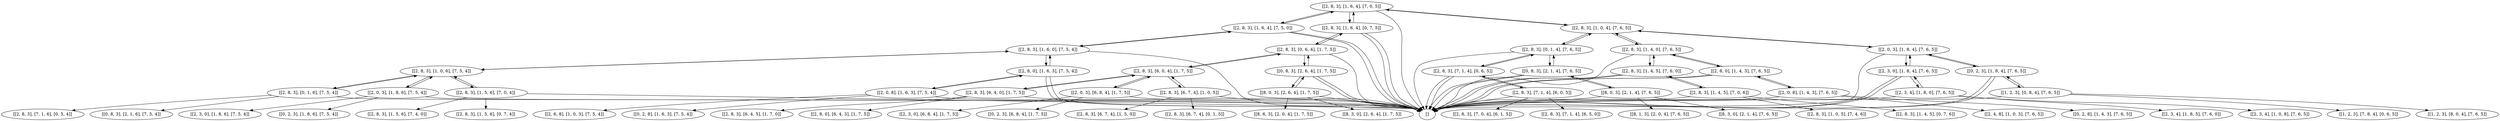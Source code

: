 digraph tree {
    "[[2, 8, 3], [1, 6, 4], [7, 0, 5]]";
    "[[2, 8, 3], [1, 6, 4], [0, 7, 5]]";
    "[]";
    "[[2, 8, 3], [1, 6, 4], [7, 0, 5]]";
    "[[2, 8, 3], [0, 6, 4], [1, 7, 5]]";
    "[]";
    "[[2, 8, 3], [6, 0, 4], [1, 7, 5]]";
    "[[2, 8, 3], [0, 6, 4], [1, 7, 5]]";
    "[[2, 8, 3], [6, 4, 0], [1, 7, 5]]";
    "[[2, 8, 3], [6, 0, 4], [1, 7, 5]]";
    "[]";
    "[[2, 8, 0], [6, 4, 3], [1, 7, 5]]";
    "[[2, 8, 3], [6, 4, 5], [1, 7, 0]]";
    "[[2, 0, 3], [6, 8, 4], [1, 7, 5]]";
    "[[0, 2, 3], [6, 8, 4], [1, 7, 5]]";
    "[[2, 3, 0], [6, 8, 4], [1, 7, 5]]";
    "[]";
    "[[2, 8, 3], [6, 0, 4], [1, 7, 5]]";
    "[[2, 8, 3], [6, 7, 4], [1, 0, 5]]";
    "[[2, 8, 3], [6, 7, 4], [0, 1, 5]]";
    "[[2, 8, 3], [6, 7, 4], [1, 5, 0]]";
    "[[2, 8, 3], [6, 0, 4], [1, 7, 5]]";
    "[]";
    "[[0, 8, 3], [2, 6, 4], [1, 7, 5]]";
    "[]";
    "[[8, 0, 3], [2, 6, 4], [1, 7, 5]]";
    "[[0, 8, 3], [2, 6, 4], [1, 7, 5]]";
    "[[8, 3, 0], [2, 6, 4], [1, 7, 5]]";
    "[]";
    "[[8, 6, 3], [2, 0, 4], [1, 7, 5]]";
    "[]";
    "[[2, 8, 3], [0, 6, 4], [1, 7, 5]]";
    "[[2, 8, 3], [1, 6, 4], [0, 7, 5]]";
    "[]";
    "[[2, 8, 3], [1, 6, 4], [7, 5, 0]]";
    "[[2, 8, 3], [1, 6, 4], [7, 0, 5]]";
    "[]";
    "[[2, 8, 3], [1, 6, 0], [7, 5, 4]]";
    "[[2, 8, 3], [1, 0, 6], [7, 5, 4]]";
    "[[2, 8, 3], [0, 1, 6], [7, 5, 4]]";
    "[]";
    "[[2, 8, 3], [1, 0, 6], [7, 5, 4]]";
    "[[0, 8, 3], [2, 1, 6], [7, 5, 4]]";
    "[[2, 8, 3], [7, 1, 6], [0, 5, 4]]";
    "[[2, 8, 3], [1, 6, 0], [7, 5, 4]]";
    "[[2, 0, 3], [1, 8, 6], [7, 5, 4]]";
    "[[0, 2, 3], [1, 8, 6], [7, 5, 4]]";
    "[[2, 3, 0], [1, 8, 6], [7, 5, 4]]";
    "[]";
    "[[2, 8, 3], [1, 0, 6], [7, 5, 4]]";
    "[[2, 8, 3], [1, 5, 6], [7, 0, 4]]";
    "[[2, 8, 3], [1, 5, 6], [0, 7, 4]]";
    "[[2, 8, 3], [1, 5, 6], [7, 4, 0]]";
    "[[2, 8, 3], [1, 0, 6], [7, 5, 4]]";
    "[]";
    "[]";
    "[[2, 8, 0], [1, 6, 3], [7, 5, 4]]";
    "[[2, 0, 8], [1, 6, 3], [7, 5, 4]]";
    "[[0, 2, 8], [1, 6, 3], [7, 5, 4]]";
    "[[2, 8, 0], [1, 6, 3], [7, 5, 4]]";
    "[]";
    "[[2, 6, 8], [1, 0, 3], [7, 5, 4]]";
    "[]";
    "[]";
    "[[2, 8, 3], [1, 6, 0], [7, 5, 4]]";
    "[[2, 8, 3], [1, 6, 4], [7, 5, 0]]";
    "[]";
    "[[2, 8, 3], [1, 0, 4], [7, 6, 5]]";
    "[[2, 8, 3], [0, 1, 4], [7, 6, 5]]";
    "[]";
    "[[2, 8, 3], [1, 0, 4], [7, 6, 5]]";
    "[[0, 8, 3], [2, 1, 4], [7, 6, 5]]";
    "[]";
    "[[8, 0, 3], [2, 1, 4], [7, 6, 5]]";
    "[[0, 8, 3], [2, 1, 4], [7, 6, 5]]";
    "[[8, 3, 0], [2, 1, 4], [7, 6, 5]]";
    "[]";
    "[[8, 1, 3], [2, 0, 4], [7, 6, 5]]";
    "[]";
    "[[2, 8, 3], [0, 1, 4], [7, 6, 5]]";
    "[[2, 8, 3], [7, 1, 4], [0, 6, 5]]";
    "[]";
    "[[2, 8, 3], [7, 1, 4], [6, 0, 5]]";
    "[[2, 8, 3], [7, 1, 4], [0, 6, 5]]";
    "[[2, 8, 3], [7, 1, 4], [6, 5, 0]]";
    "[[2, 8, 3], [7, 0, 4], [6, 1, 5]]";
    "[]";
    "[[2, 8, 3], [0, 1, 4], [7, 6, 5]]";
    "[]";
    "[[2, 8, 3], [1, 4, 0], [7, 6, 5]]";
    "[[2, 8, 3], [1, 0, 4], [7, 6, 5]]";
    "[]";
    "[[2, 8, 0], [1, 4, 3], [7, 6, 5]]";
    "[[2, 0, 8], [1, 4, 3], [7, 6, 5]]";
    "[[0, 2, 8], [1, 4, 3], [7, 6, 5]]";
    "[[2, 8, 0], [1, 4, 3], [7, 6, 5]]";
    "[]";
    "[[2, 4, 8], [1, 0, 3], [7, 6, 5]]";
    "[]";
    "[]";
    "[[2, 8, 3], [1, 4, 0], [7, 6, 5]]";
    "[[2, 8, 3], [1, 4, 5], [7, 6, 0]]";
    "[[2, 8, 3], [1, 4, 5], [7, 0, 6]]";
    "[[2, 8, 3], [1, 4, 5], [0, 7, 6]]";
    "[[2, 8, 3], [1, 4, 5], [7, 6, 0]]";
    "[[2, 8, 3], [1, 0, 5], [7, 4, 6]]";
    "[]";
    "[]";
    "[[2, 8, 3], [1, 4, 0], [7, 6, 5]]";
    "[]";
    "[[2, 0, 3], [1, 8, 4], [7, 6, 5]]";
    "[[0, 2, 3], [1, 8, 4], [7, 6, 5]]";
    "[]";
    "[[2, 0, 3], [1, 8, 4], [7, 6, 5]]";
    "[]";
    "[[1, 2, 3], [0, 8, 4], [7, 6, 5]]";
    "[]";
    "[[1, 2, 3], [8, 0, 4], [7, 6, 5]]";
    "[[0, 2, 3], [1, 8, 4], [7, 6, 5]]";
    "[[1, 2, 3], [7, 8, 4], [0, 6, 5]]";
    "[[2, 3, 0], [1, 8, 4], [7, 6, 5]]";
    "[[2, 0, 3], [1, 8, 4], [7, 6, 5]]";
    "[]";
    "[]";
    "[[2, 3, 4], [1, 8, 0], [7, 6, 5]]";
    "[[2, 3, 4], [1, 0, 8], [7, 6, 5]]";
    "[]";
    "[[2, 3, 0], [1, 8, 4], [7, 6, 5]]";
    "[[2, 3, 4], [1, 8, 5], [7, 6, 0]]";
    "[]";
    "[[2, 8, 3], [1, 0, 4], [7, 6, 5]]";
    "[[2, 8, 3], [1, 6, 4], [7, 0, 5]]";
    "[]";
    "[[2, 8, 3], [1, 6, 4], [7, 0, 5]]" -> "[[2, 8, 3], [1, 6, 4], [0, 7, 5]]";
    "[[2, 8, 3], [1, 6, 4], [7, 0, 5]]" -> "[[2, 8, 3], [1, 6, 4], [7, 5, 0]]";
    "[[2, 8, 3], [1, 6, 4], [7, 0, 5]]" -> "[[2, 8, 3], [1, 0, 4], [7, 6, 5]]";
    "[[2, 8, 3], [1, 6, 4], [7, 0, 5]]" -> "[]";
    "[[2, 8, 3], [1, 6, 4], [0, 7, 5]]" -> "[]";
    "[[2, 8, 3], [1, 6, 4], [0, 7, 5]]" -> "[[2, 8, 3], [1, 6, 4], [7, 0, 5]]";
    "[[2, 8, 3], [1, 6, 4], [0, 7, 5]]" -> "[[2, 8, 3], [0, 6, 4], [1, 7, 5]]";
    "[[2, 8, 3], [1, 6, 4], [0, 7, 5]]" -> "[]";
    "[[2, 8, 3], [0, 6, 4], [1, 7, 5]]" -> "[]";
    "[[2, 8, 3], [0, 6, 4], [1, 7, 5]]" -> "[[2, 8, 3], [6, 0, 4], [1, 7, 5]]";
    "[[2, 8, 3], [0, 6, 4], [1, 7, 5]]" -> "[[0, 8, 3], [2, 6, 4], [1, 7, 5]]";
    "[[2, 8, 3], [0, 6, 4], [1, 7, 5]]" -> "[[2, 8, 3], [1, 6, 4], [0, 7, 5]]";
    "[[2, 8, 3], [6, 0, 4], [1, 7, 5]]" -> "[[2, 8, 3], [0, 6, 4], [1, 7, 5]]";
    "[[2, 8, 3], [6, 0, 4], [1, 7, 5]]" -> "[[2, 8, 3], [6, 4, 0], [1, 7, 5]]";
    "[[2, 8, 3], [6, 0, 4], [1, 7, 5]]" -> "[[2, 0, 3], [6, 8, 4], [1, 7, 5]]";
    "[[2, 8, 3], [6, 0, 4], [1, 7, 5]]" -> "[[2, 8, 3], [6, 7, 4], [1, 0, 5]]";
    "[[2, 8, 3], [6, 4, 0], [1, 7, 5]]" -> "[[2, 8, 3], [6, 0, 4], [1, 7, 5]]";
    "[[2, 8, 3], [6, 4, 0], [1, 7, 5]]" -> "[]";
    "[[2, 8, 3], [6, 4, 0], [1, 7, 5]]" -> "[[2, 8, 0], [6, 4, 3], [1, 7, 5]]";
    "[[2, 8, 3], [6, 4, 0], [1, 7, 5]]" -> "[[2, 8, 3], [6, 4, 5], [1, 7, 0]]";
    "[[2, 0, 3], [6, 8, 4], [1, 7, 5]]" -> "[[0, 2, 3], [6, 8, 4], [1, 7, 5]]";
    "[[2, 0, 3], [6, 8, 4], [1, 7, 5]]" -> "[[2, 3, 0], [6, 8, 4], [1, 7, 5]]";
    "[[2, 0, 3], [6, 8, 4], [1, 7, 5]]" -> "[]";
    "[[2, 0, 3], [6, 8, 4], [1, 7, 5]]" -> "[[2, 8, 3], [6, 0, 4], [1, 7, 5]]";
    "[[2, 8, 3], [6, 7, 4], [1, 0, 5]]" -> "[[2, 8, 3], [6, 7, 4], [0, 1, 5]]";
    "[[2, 8, 3], [6, 7, 4], [1, 0, 5]]" -> "[[2, 8, 3], [6, 7, 4], [1, 5, 0]]";
    "[[2, 8, 3], [6, 7, 4], [1, 0, 5]]" -> "[[2, 8, 3], [6, 0, 4], [1, 7, 5]]";
    "[[2, 8, 3], [6, 7, 4], [1, 0, 5]]" -> "[]";
    "[[0, 8, 3], [2, 6, 4], [1, 7, 5]]" -> "[]";
    "[[0, 8, 3], [2, 6, 4], [1, 7, 5]]" -> "[[8, 0, 3], [2, 6, 4], [1, 7, 5]]";
    "[[0, 8, 3], [2, 6, 4], [1, 7, 5]]" -> "[]";
    "[[0, 8, 3], [2, 6, 4], [1, 7, 5]]" -> "[[2, 8, 3], [0, 6, 4], [1, 7, 5]]";
    "[[8, 0, 3], [2, 6, 4], [1, 7, 5]]" -> "[[0, 8, 3], [2, 6, 4], [1, 7, 5]]";
    "[[8, 0, 3], [2, 6, 4], [1, 7, 5]]" -> "[[8, 3, 0], [2, 6, 4], [1, 7, 5]]";
    "[[8, 0, 3], [2, 6, 4], [1, 7, 5]]" -> "[]";
    "[[8, 0, 3], [2, 6, 4], [1, 7, 5]]" -> "[[8, 6, 3], [2, 0, 4], [1, 7, 5]]";
    "[[2, 8, 3], [1, 6, 4], [7, 5, 0]]" -> "[[2, 8, 3], [1, 6, 4], [7, 0, 5]]";
    "[[2, 8, 3], [1, 6, 4], [7, 5, 0]]" -> "[]";
    "[[2, 8, 3], [1, 6, 4], [7, 5, 0]]" -> "[[2, 8, 3], [1, 6, 0], [7, 5, 4]]";
    "[[2, 8, 3], [1, 6, 4], [7, 5, 0]]" -> "[]";
    "[[2, 8, 3], [1, 6, 0], [7, 5, 4]]" -> "[[2, 8, 3], [1, 0, 6], [7, 5, 4]]";
    "[[2, 8, 3], [1, 6, 0], [7, 5, 4]]" -> "[]";
    "[[2, 8, 3], [1, 6, 0], [7, 5, 4]]" -> "[[2, 8, 0], [1, 6, 3], [7, 5, 4]]";
    "[[2, 8, 3], [1, 6, 0], [7, 5, 4]]" -> "[[2, 8, 3], [1, 6, 4], [7, 5, 0]]";
    "[[2, 8, 3], [1, 0, 6], [7, 5, 4]]" -> "[[2, 8, 3], [0, 1, 6], [7, 5, 4]]";
    "[[2, 8, 3], [1, 0, 6], [7, 5, 4]]" -> "[[2, 8, 3], [1, 6, 0], [7, 5, 4]]";
    "[[2, 8, 3], [1, 0, 6], [7, 5, 4]]" -> "[[2, 0, 3], [1, 8, 6], [7, 5, 4]]";
    "[[2, 8, 3], [1, 0, 6], [7, 5, 4]]" -> "[[2, 8, 3], [1, 5, 6], [7, 0, 4]]";
    "[[2, 8, 3], [0, 1, 6], [7, 5, 4]]" -> "[]";
    "[[2, 8, 3], [0, 1, 6], [7, 5, 4]]" -> "[[2, 8, 3], [1, 0, 6], [7, 5, 4]]";
    "[[2, 8, 3], [0, 1, 6], [7, 5, 4]]" -> "[[0, 8, 3], [2, 1, 6], [7, 5, 4]]";
    "[[2, 8, 3], [0, 1, 6], [7, 5, 4]]" -> "[[2, 8, 3], [7, 1, 6], [0, 5, 4]]";
    "[[2, 0, 3], [1, 8, 6], [7, 5, 4]]" -> "[[0, 2, 3], [1, 8, 6], [7, 5, 4]]";
    "[[2, 0, 3], [1, 8, 6], [7, 5, 4]]" -> "[[2, 3, 0], [1, 8, 6], [7, 5, 4]]";
    "[[2, 0, 3], [1, 8, 6], [7, 5, 4]]" -> "[]";
    "[[2, 0, 3], [1, 8, 6], [7, 5, 4]]" -> "[[2, 8, 3], [1, 0, 6], [7, 5, 4]]";
    "[[2, 8, 3], [1, 5, 6], [7, 0, 4]]" -> "[[2, 8, 3], [1, 5, 6], [0, 7, 4]]";
    "[[2, 8, 3], [1, 5, 6], [7, 0, 4]]" -> "[[2, 8, 3], [1, 5, 6], [7, 4, 0]]";
    "[[2, 8, 3], [1, 5, 6], [7, 0, 4]]" -> "[[2, 8, 3], [1, 0, 6], [7, 5, 4]]";
    "[[2, 8, 3], [1, 5, 6], [7, 0, 4]]" -> "[]";
    "[[2, 8, 0], [1, 6, 3], [7, 5, 4]]" -> "[[2, 0, 8], [1, 6, 3], [7, 5, 4]]";
    "[[2, 8, 0], [1, 6, 3], [7, 5, 4]]" -> "[]";
    "[[2, 8, 0], [1, 6, 3], [7, 5, 4]]" -> "[]";
    "[[2, 8, 0], [1, 6, 3], [7, 5, 4]]" -> "[[2, 8, 3], [1, 6, 0], [7, 5, 4]]";
    "[[2, 0, 8], [1, 6, 3], [7, 5, 4]]" -> "[[0, 2, 8], [1, 6, 3], [7, 5, 4]]";
    "[[2, 0, 8], [1, 6, 3], [7, 5, 4]]" -> "[[2, 8, 0], [1, 6, 3], [7, 5, 4]]";
    "[[2, 0, 8], [1, 6, 3], [7, 5, 4]]" -> "[]";
    "[[2, 0, 8], [1, 6, 3], [7, 5, 4]]" -> "[[2, 6, 8], [1, 0, 3], [7, 5, 4]]";
    "[[2, 8, 3], [1, 0, 4], [7, 6, 5]]" -> "[[2, 8, 3], [0, 1, 4], [7, 6, 5]]";
    "[[2, 8, 3], [1, 0, 4], [7, 6, 5]]" -> "[[2, 8, 3], [1, 4, 0], [7, 6, 5]]";
    "[[2, 8, 3], [1, 0, 4], [7, 6, 5]]" -> "[[2, 0, 3], [1, 8, 4], [7, 6, 5]]";
    "[[2, 8, 3], [1, 0, 4], [7, 6, 5]]" -> "[[2, 8, 3], [1, 6, 4], [7, 0, 5]]";
    "[[2, 8, 3], [0, 1, 4], [7, 6, 5]]" -> "[]";
    "[[2, 8, 3], [0, 1, 4], [7, 6, 5]]" -> "[[2, 8, 3], [1, 0, 4], [7, 6, 5]]";
    "[[2, 8, 3], [0, 1, 4], [7, 6, 5]]" -> "[[0, 8, 3], [2, 1, 4], [7, 6, 5]]";
    "[[2, 8, 3], [0, 1, 4], [7, 6, 5]]" -> "[[2, 8, 3], [7, 1, 4], [0, 6, 5]]";
    "[[0, 8, 3], [2, 1, 4], [7, 6, 5]]" -> "[]";
    "[[0, 8, 3], [2, 1, 4], [7, 6, 5]]" -> "[[8, 0, 3], [2, 1, 4], [7, 6, 5]]";
    "[[0, 8, 3], [2, 1, 4], [7, 6, 5]]" -> "[]";
    "[[0, 8, 3], [2, 1, 4], [7, 6, 5]]" -> "[[2, 8, 3], [0, 1, 4], [7, 6, 5]]";
    "[[8, 0, 3], [2, 1, 4], [7, 6, 5]]" -> "[[0, 8, 3], [2, 1, 4], [7, 6, 5]]";
    "[[8, 0, 3], [2, 1, 4], [7, 6, 5]]" -> "[[8, 3, 0], [2, 1, 4], [7, 6, 5]]";
    "[[8, 0, 3], [2, 1, 4], [7, 6, 5]]" -> "[]";
    "[[8, 0, 3], [2, 1, 4], [7, 6, 5]]" -> "[[8, 1, 3], [2, 0, 4], [7, 6, 5]]";
    "[[2, 8, 3], [7, 1, 4], [0, 6, 5]]" -> "[]";
    "[[2, 8, 3], [7, 1, 4], [0, 6, 5]]" -> "[[2, 8, 3], [7, 1, 4], [6, 0, 5]]";
    "[[2, 8, 3], [7, 1, 4], [0, 6, 5]]" -> "[[2, 8, 3], [0, 1, 4], [7, 6, 5]]";
    "[[2, 8, 3], [7, 1, 4], [0, 6, 5]]" -> "[]";
    "[[2, 8, 3], [7, 1, 4], [6, 0, 5]]" -> "[[2, 8, 3], [7, 1, 4], [0, 6, 5]]";
    "[[2, 8, 3], [7, 1, 4], [6, 0, 5]]" -> "[[2, 8, 3], [7, 1, 4], [6, 5, 0]]";
    "[[2, 8, 3], [7, 1, 4], [6, 0, 5]]" -> "[[2, 8, 3], [7, 0, 4], [6, 1, 5]]";
    "[[2, 8, 3], [7, 1, 4], [6, 0, 5]]" -> "[]";
    "[[2, 8, 3], [1, 4, 0], [7, 6, 5]]" -> "[[2, 8, 3], [1, 0, 4], [7, 6, 5]]";
    "[[2, 8, 3], [1, 4, 0], [7, 6, 5]]" -> "[]";
    "[[2, 8, 3], [1, 4, 0], [7, 6, 5]]" -> "[[2, 8, 0], [1, 4, 3], [7, 6, 5]]";
    "[[2, 8, 3], [1, 4, 0], [7, 6, 5]]" -> "[[2, 8, 3], [1, 4, 5], [7, 6, 0]]";
    "[[2, 8, 0], [1, 4, 3], [7, 6, 5]]" -> "[[2, 0, 8], [1, 4, 3], [7, 6, 5]]";
    "[[2, 8, 0], [1, 4, 3], [7, 6, 5]]" -> "[]";
    "[[2, 8, 0], [1, 4, 3], [7, 6, 5]]" -> "[]";
    "[[2, 8, 0], [1, 4, 3], [7, 6, 5]]" -> "[[2, 8, 3], [1, 4, 0], [7, 6, 5]]";
    "[[2, 0, 8], [1, 4, 3], [7, 6, 5]]" -> "[[0, 2, 8], [1, 4, 3], [7, 6, 5]]";
    "[[2, 0, 8], [1, 4, 3], [7, 6, 5]]" -> "[[2, 8, 0], [1, 4, 3], [7, 6, 5]]";
    "[[2, 0, 8], [1, 4, 3], [7, 6, 5]]" -> "[]";
    "[[2, 0, 8], [1, 4, 3], [7, 6, 5]]" -> "[[2, 4, 8], [1, 0, 3], [7, 6, 5]]";
    "[[2, 8, 3], [1, 4, 5], [7, 6, 0]]" -> "[[2, 8, 3], [1, 4, 5], [7, 0, 6]]";
    "[[2, 8, 3], [1, 4, 5], [7, 6, 0]]" -> "[]";
    "[[2, 8, 3], [1, 4, 5], [7, 6, 0]]" -> "[[2, 8, 3], [1, 4, 0], [7, 6, 5]]";
    "[[2, 8, 3], [1, 4, 5], [7, 6, 0]]" -> "[]";
    "[[2, 8, 3], [1, 4, 5], [7, 0, 6]]" -> "[[2, 8, 3], [1, 4, 5], [0, 7, 6]]";
    "[[2, 8, 3], [1, 4, 5], [7, 0, 6]]" -> "[[2, 8, 3], [1, 4, 5], [7, 6, 0]]";
    "[[2, 8, 3], [1, 4, 5], [7, 0, 6]]" -> "[[2, 8, 3], [1, 0, 5], [7, 4, 6]]";
    "[[2, 8, 3], [1, 4, 5], [7, 0, 6]]" -> "[]";
    "[[2, 0, 3], [1, 8, 4], [7, 6, 5]]" -> "[[0, 2, 3], [1, 8, 4], [7, 6, 5]]";
    "[[2, 0, 3], [1, 8, 4], [7, 6, 5]]" -> "[[2, 3, 0], [1, 8, 4], [7, 6, 5]]";
    "[[2, 0, 3], [1, 8, 4], [7, 6, 5]]" -> "[]";
    "[[2, 0, 3], [1, 8, 4], [7, 6, 5]]" -> "[[2, 8, 3], [1, 0, 4], [7, 6, 5]]";
    "[[0, 2, 3], [1, 8, 4], [7, 6, 5]]" -> "[]";
    "[[0, 2, 3], [1, 8, 4], [7, 6, 5]]" -> "[[2, 0, 3], [1, 8, 4], [7, 6, 5]]";
    "[[0, 2, 3], [1, 8, 4], [7, 6, 5]]" -> "[]";
    "[[0, 2, 3], [1, 8, 4], [7, 6, 5]]" -> "[[1, 2, 3], [0, 8, 4], [7, 6, 5]]";
    "[[1, 2, 3], [0, 8, 4], [7, 6, 5]]" -> "[]";
    "[[1, 2, 3], [0, 8, 4], [7, 6, 5]]" -> "[[1, 2, 3], [8, 0, 4], [7, 6, 5]]";
    "[[1, 2, 3], [0, 8, 4], [7, 6, 5]]" -> "[[0, 2, 3], [1, 8, 4], [7, 6, 5]]";
    "[[1, 2, 3], [0, 8, 4], [7, 6, 5]]" -> "[[1, 2, 3], [7, 8, 4], [0, 6, 5]]";
    "[[2, 3, 0], [1, 8, 4], [7, 6, 5]]" -> "[[2, 0, 3], [1, 8, 4], [7, 6, 5]]";
    "[[2, 3, 0], [1, 8, 4], [7, 6, 5]]" -> "[]";
    "[[2, 3, 0], [1, 8, 4], [7, 6, 5]]" -> "[]";
    "[[2, 3, 0], [1, 8, 4], [7, 6, 5]]" -> "[[2, 3, 4], [1, 8, 0], [7, 6, 5]]";
    "[[2, 3, 4], [1, 8, 0], [7, 6, 5]]" -> "[[2, 3, 4], [1, 0, 8], [7, 6, 5]]";
    "[[2, 3, 4], [1, 8, 0], [7, 6, 5]]" -> "[]";
    "[[2, 3, 4], [1, 8, 0], [7, 6, 5]]" -> "[[2, 3, 0], [1, 8, 4], [7, 6, 5]]";
    "[[2, 3, 4], [1, 8, 0], [7, 6, 5]]" -> "[[2, 3, 4], [1, 8, 5], [7, 6, 0]]";
}
